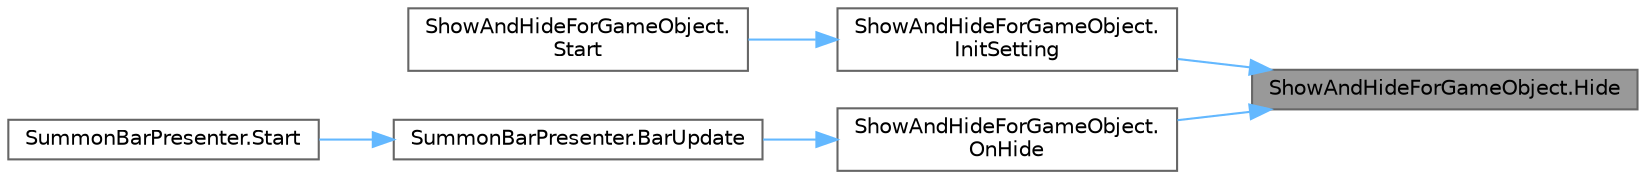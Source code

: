 digraph "ShowAndHideForGameObject.Hide"
{
 // LATEX_PDF_SIZE
  bgcolor="transparent";
  edge [fontname=Helvetica,fontsize=10,labelfontname=Helvetica,labelfontsize=10];
  node [fontname=Helvetica,fontsize=10,shape=box,height=0.2,width=0.4];
  rankdir="RL";
  Node1 [id="Node000001",label="ShowAndHideForGameObject.Hide",height=0.2,width=0.4,color="gray40", fillcolor="grey60", style="filled", fontcolor="black",tooltip=" "];
  Node1 -> Node2 [id="edge1_Node000001_Node000002",dir="back",color="steelblue1",style="solid",tooltip=" "];
  Node2 [id="Node000002",label="ShowAndHideForGameObject.\lInitSetting",height=0.2,width=0.4,color="grey40", fillcolor="white", style="filled",URL="$class_show_and_hide_for_game_object.html#a51441fdd21ffa6f88bf527b720a419b0",tooltip=" "];
  Node2 -> Node3 [id="edge2_Node000002_Node000003",dir="back",color="steelblue1",style="solid",tooltip=" "];
  Node3 [id="Node000003",label="ShowAndHideForGameObject.\lStart",height=0.2,width=0.4,color="grey40", fillcolor="white", style="filled",URL="$class_show_and_hide_for_game_object.html#ae904750507932021dada0fde7c70d44d",tooltip=" "];
  Node1 -> Node4 [id="edge3_Node000001_Node000004",dir="back",color="steelblue1",style="solid",tooltip=" "];
  Node4 [id="Node000004",label="ShowAndHideForGameObject.\lOnHide",height=0.2,width=0.4,color="grey40", fillcolor="white", style="filled",URL="$class_show_and_hide_for_game_object.html#a684c47ea4221dc5d354abe2bd62b5c4b",tooltip=" "];
  Node4 -> Node5 [id="edge4_Node000004_Node000005",dir="back",color="steelblue1",style="solid",tooltip=" "];
  Node5 [id="Node000005",label="SummonBarPresenter.BarUpdate",height=0.2,width=0.4,color="grey40", fillcolor="white", style="filled",URL="$class_summon_bar_presenter.html#aad78cf05b4082120a0705ed6884c45e9",tooltip=" "];
  Node5 -> Node6 [id="edge5_Node000005_Node000006",dir="back",color="steelblue1",style="solid",tooltip=" "];
  Node6 [id="Node000006",label="SummonBarPresenter.Start",height=0.2,width=0.4,color="grey40", fillcolor="white", style="filled",URL="$class_summon_bar_presenter.html#a8daafa13c091e2a8ef8b7cce753a6489",tooltip=" "];
}
